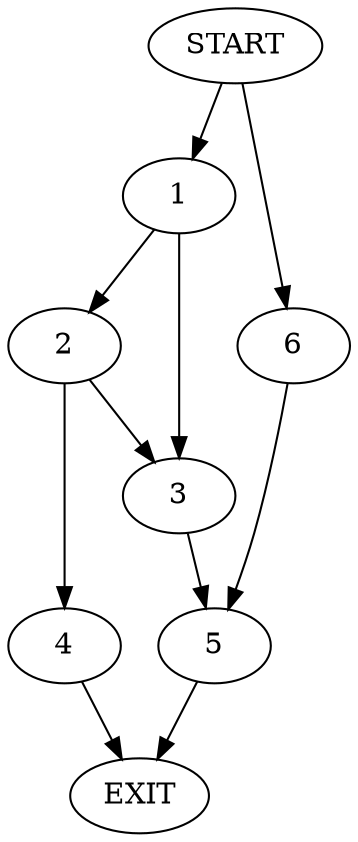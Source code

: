digraph {
0 [label="START"]
7 [label="EXIT"]
0 -> 1
1 -> 2
1 -> 3
2 -> 4
2 -> 3
3 -> 5
4 -> 7
5 -> 7
0 -> 6
6 -> 5
}
